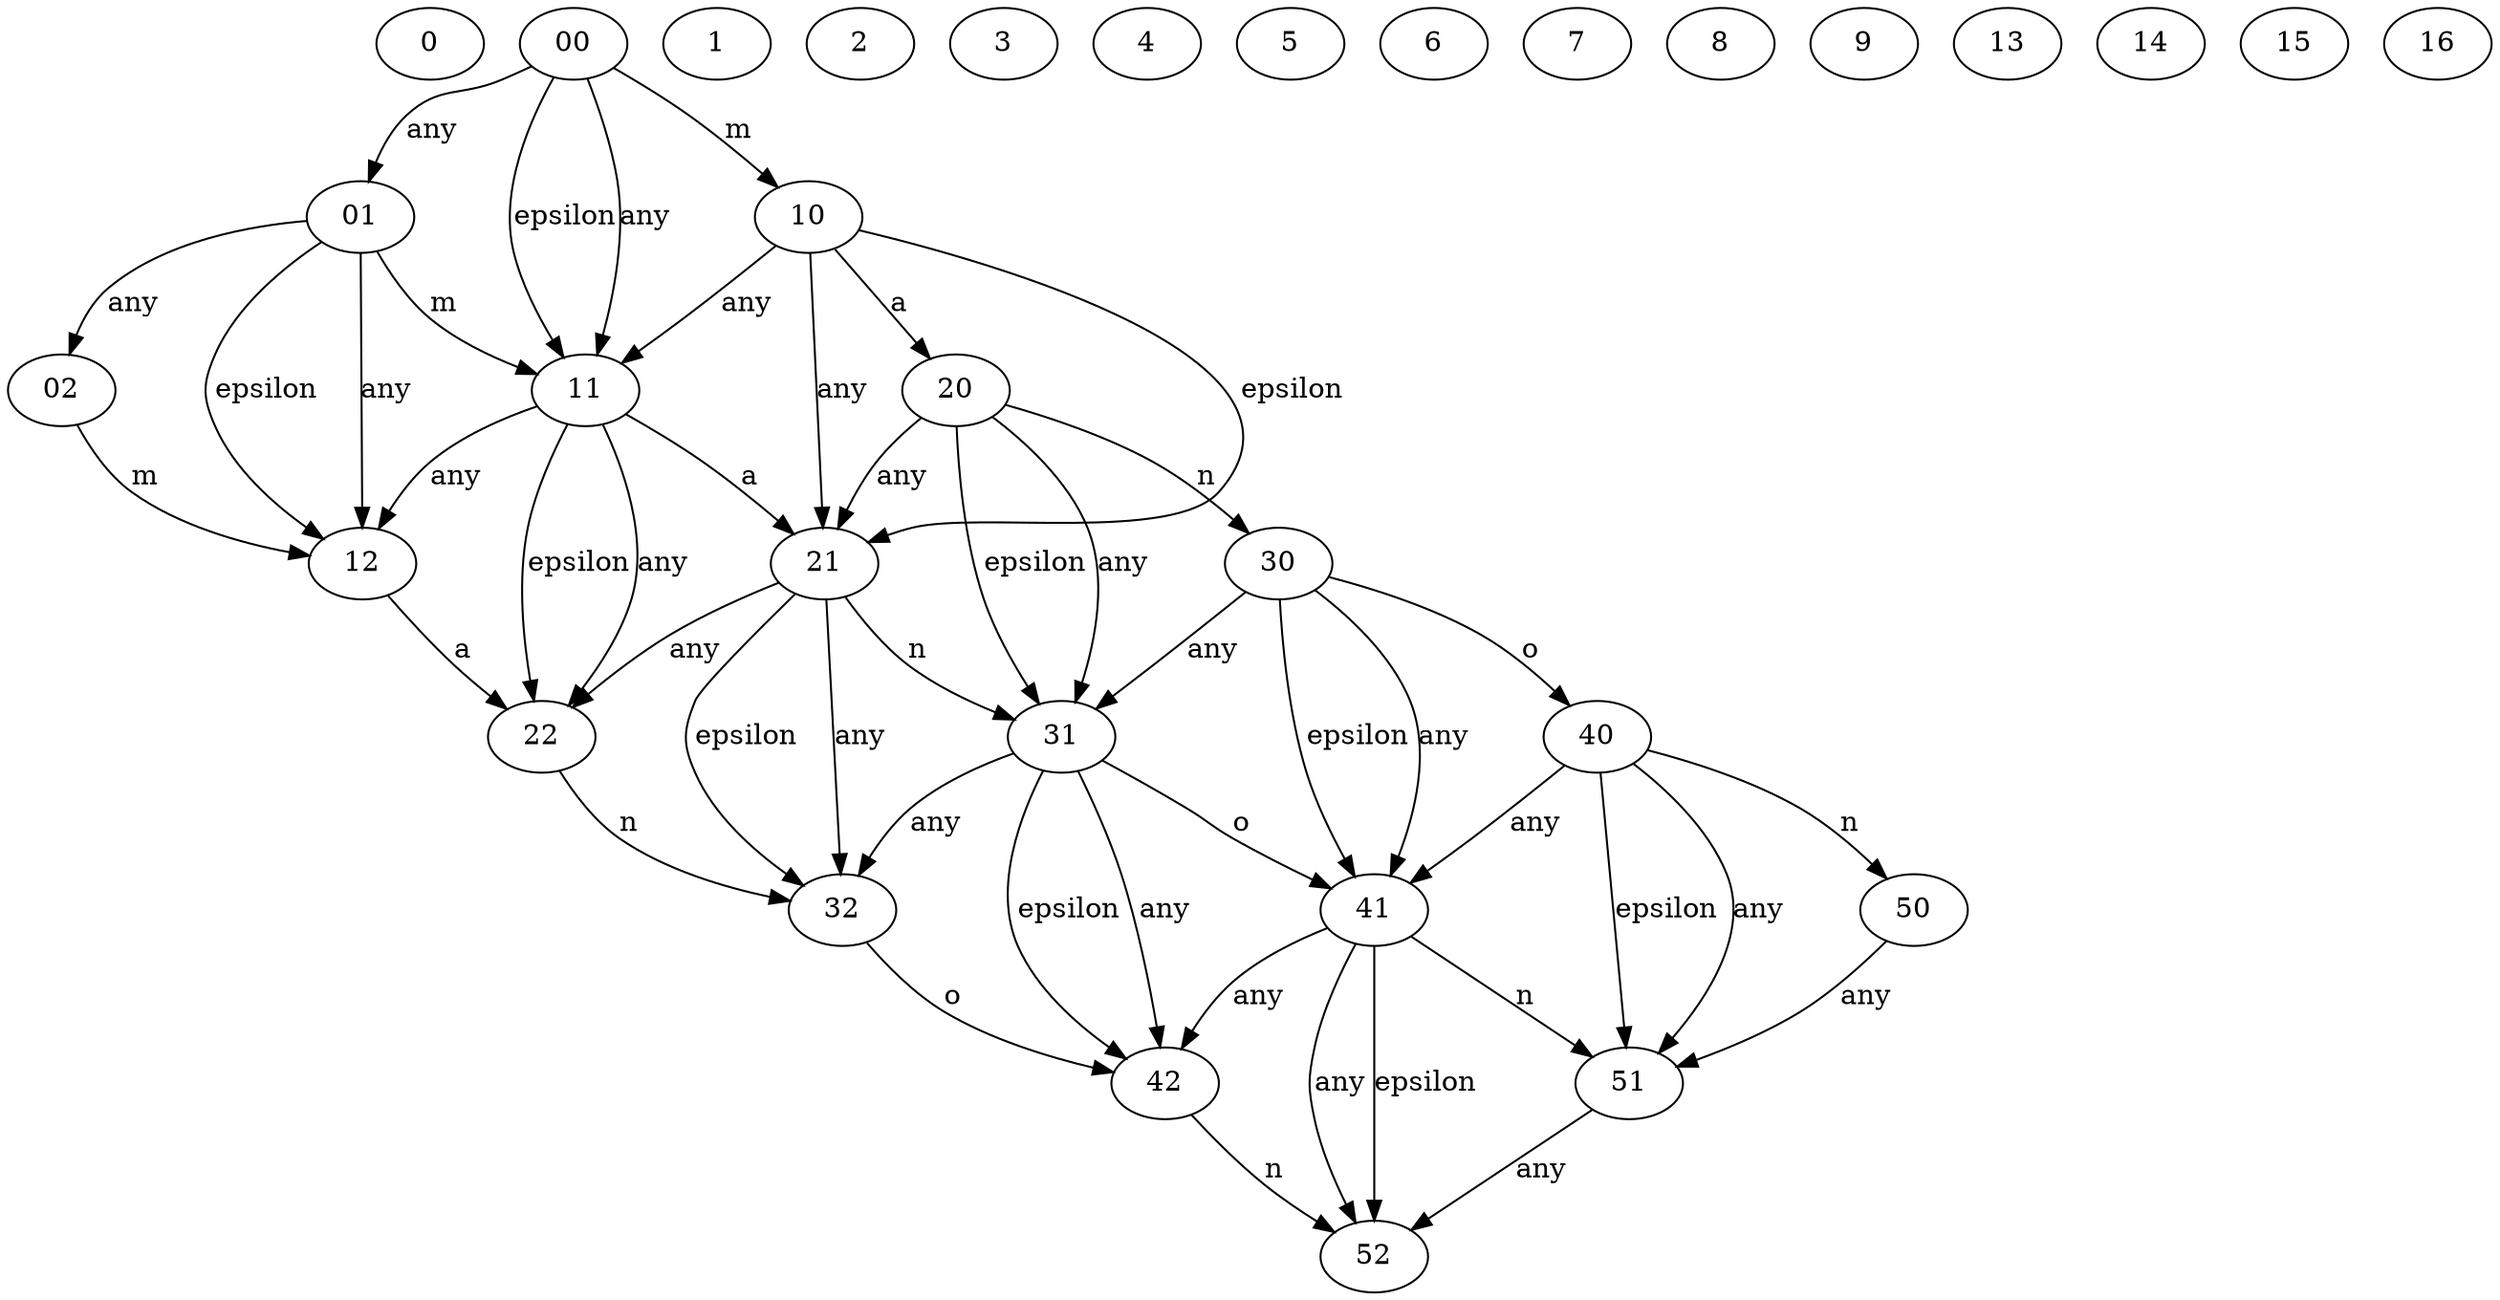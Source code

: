 digraph G {
0[texlbl = "(0, 1)", lblstyle = " red "];
01->12[label="epsilon", lblstyle = " rounded corners, fill = blue!20 "];
01->11[label="m", lblstyle = " rounded corners, fill = blue!20 "];
01->12[label="any", lblstyle = " rounded corners, fill = blue!20 "];
01->02[label="any", lblstyle = " rounded corners, fill = blue!20 "];
1[texlbl = "(1, 2)", lblstyle = " red "];
12->22[label="a", lblstyle = " rounded corners, fill = blue!20 "];
2[texlbl = "(3, 2)", lblstyle = " red "];
32->42[label="o", lblstyle = " rounded corners, fill = blue!20 "];
3[texlbl = "(0, 0)", lblstyle = " red "];
00->11[label="epsilon", lblstyle = " rounded corners, fill = blue!20 "];
00->10[label="m", lblstyle = " rounded corners, fill = blue!20 "];
00->01[label="any", lblstyle = " rounded corners, fill = blue!20 "];
00->11[label="any", lblstyle = " rounded corners, fill = blue!20 "];
4[texlbl = "(3, 0)", lblstyle = " red "];
30->41[label="epsilon", lblstyle = " rounded corners, fill = blue!20 "];
30->31[label="any", lblstyle = " rounded corners, fill = blue!20 "];
30->41[label="any", lblstyle = " rounded corners, fill = blue!20 "];
30->40[label="o", lblstyle = " rounded corners, fill = blue!20 "];
5[texlbl = "(3, 1)", lblstyle = " red "];
31->42[label="epsilon", lblstyle = " rounded corners, fill = blue!20 "];
31->42[label="any", lblstyle = " rounded corners, fill = blue!20 "];
31->32[label="any", lblstyle = " rounded corners, fill = blue!20 "];
31->41[label="o", lblstyle = " rounded corners, fill = blue!20 "];
6[texlbl = "(2, 1)", lblstyle = " red "];
21->32[label="epsilon", lblstyle = " rounded corners, fill = blue!20 "];
21->32[label="any", lblstyle = " rounded corners, fill = blue!20 "];
21->22[label="any", lblstyle = " rounded corners, fill = blue!20 "];
21->31[label="n", lblstyle = " rounded corners, fill = blue!20 "];
7[texlbl = "(1, 1)", lblstyle = " red "];
11->21[label="a", lblstyle = " rounded corners, fill = blue!20 "];
11->22[label="epsilon", lblstyle = " rounded corners, fill = blue!20 "];
11->12[label="any", lblstyle = " rounded corners, fill = blue!20 "];
11->22[label="any", lblstyle = " rounded corners, fill = blue!20 "];
8[texlbl = "(2, 0)", lblstyle = " red "];
20->31[label="epsilon", lblstyle = " rounded corners, fill = blue!20 "];
20->31[label="any", lblstyle = " rounded corners, fill = blue!20 "];
20->21[label="any", lblstyle = " rounded corners, fill = blue!20 "];
20->30[label="n", lblstyle = " rounded corners, fill = blue!20 "];
9[texlbl = "(5, 0)", lblstyle = " red "];
50->51[label="any", lblstyle = " rounded corners, fill = blue!20 "];
10[texlbl = "(2, 2)", lblstyle = " red "];
22->32[label="n", lblstyle = " rounded corners, fill = blue!20 "];
11[texlbl = "(5, 1)", lblstyle = " red "];
51->52[label="any", lblstyle = " rounded corners, fill = blue!20 "];
12[texlbl = "(4, 2)", lblstyle = " red "];
42->52[label="n", lblstyle = " rounded corners, fill = blue!20 "];
13[texlbl = "(1, 0)", lblstyle = " red "];
10->20[label="a", lblstyle = " rounded corners, fill = blue!20 "];
10->21[label="epsilon", lblstyle = " rounded corners, fill = blue!20 "];
10->11[label="any", lblstyle = " rounded corners, fill = blue!20 "];
10->21[label="any", lblstyle = " rounded corners, fill = blue!20 "];
14[texlbl = "(4, 1)", lblstyle = " red "];
41->52[label="epsilon", lblstyle = " rounded corners, fill = blue!20 "];
41->42[label="any", lblstyle = " rounded corners, fill = blue!20 "];
41->52[label="any", lblstyle = " rounded corners, fill = blue!20 "];
41->51[label="n", lblstyle = " rounded corners, fill = blue!20 "];
15[texlbl = "(0, 2)", lblstyle = " red "];
02->12[label="m", lblstyle = " rounded corners, fill = blue!20 "];
16[texlbl = "(4, 0)", lblstyle = " red "];
40->51[label="epsilon", lblstyle = " rounded corners, fill = blue!20 "];
40->51[label="any", lblstyle = " rounded corners, fill = blue!20 "];
40->41[label="any", lblstyle = " rounded corners, fill = blue!20 "];
40->50[label="n", lblstyle = " rounded corners, fill = blue!20 "];
}
